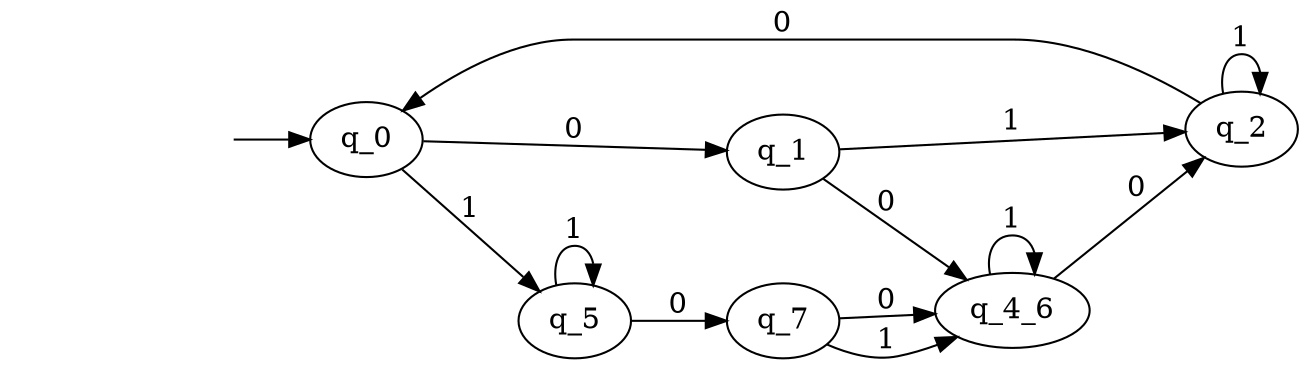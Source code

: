 digraph afd  { rankdir=LR;
	_invisible [style="invis"];
	q_2;
	q_4_6;
	q_1;
	q_7;
	q_0;
	q_5;
	_invisible -> q_0 ;
	q_2 -> q_0 [label="0"];
	q_2 -> q_2 [label="1"];
	q_4_6 -> q_2 [label="0"];
	q_4_6 -> q_4_6 [label="1"];
	q_1 -> q_4_6 [label="0"];
	q_1 -> q_2 [label="1"];
	q_7 -> q_4_6 [label="0"];
	q_7 -> q_4_6 [label="1"];
	q_0 -> q_1 [label="0"];
	q_0 -> q_5 [label="1"];
	q_5 -> q_7 [label="0"];
	q_5 -> q_5 [label="1"];
}